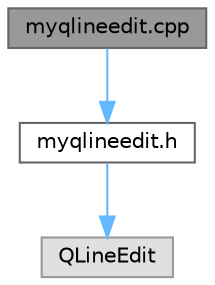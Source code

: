 digraph "myqlineedit.cpp"
{
 // LATEX_PDF_SIZE
  bgcolor="transparent";
  edge [fontname=Helvetica,fontsize=10,labelfontname=Helvetica,labelfontsize=10];
  node [fontname=Helvetica,fontsize=10,shape=box,height=0.2,width=0.4];
  Node1 [label="myqlineedit.cpp",height=0.2,width=0.4,color="gray40", fillcolor="grey60", style="filled", fontcolor="black",tooltip=" "];
  Node1 -> Node2 [color="steelblue1",style="solid"];
  Node2 [label="myqlineedit.h",height=0.2,width=0.4,color="grey40", fillcolor="white", style="filled",URL="$myqlineedit_8h.html",tooltip=" "];
  Node2 -> Node3 [color="steelblue1",style="solid"];
  Node3 [label="QLineEdit",height=0.2,width=0.4,color="grey60", fillcolor="#E0E0E0", style="filled",tooltip=" "];
}
